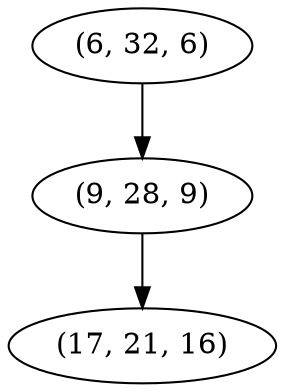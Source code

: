 digraph tree {
    "(6, 32, 6)";
    "(9, 28, 9)";
    "(17, 21, 16)";
    "(6, 32, 6)" -> "(9, 28, 9)";
    "(9, 28, 9)" -> "(17, 21, 16)";
}
